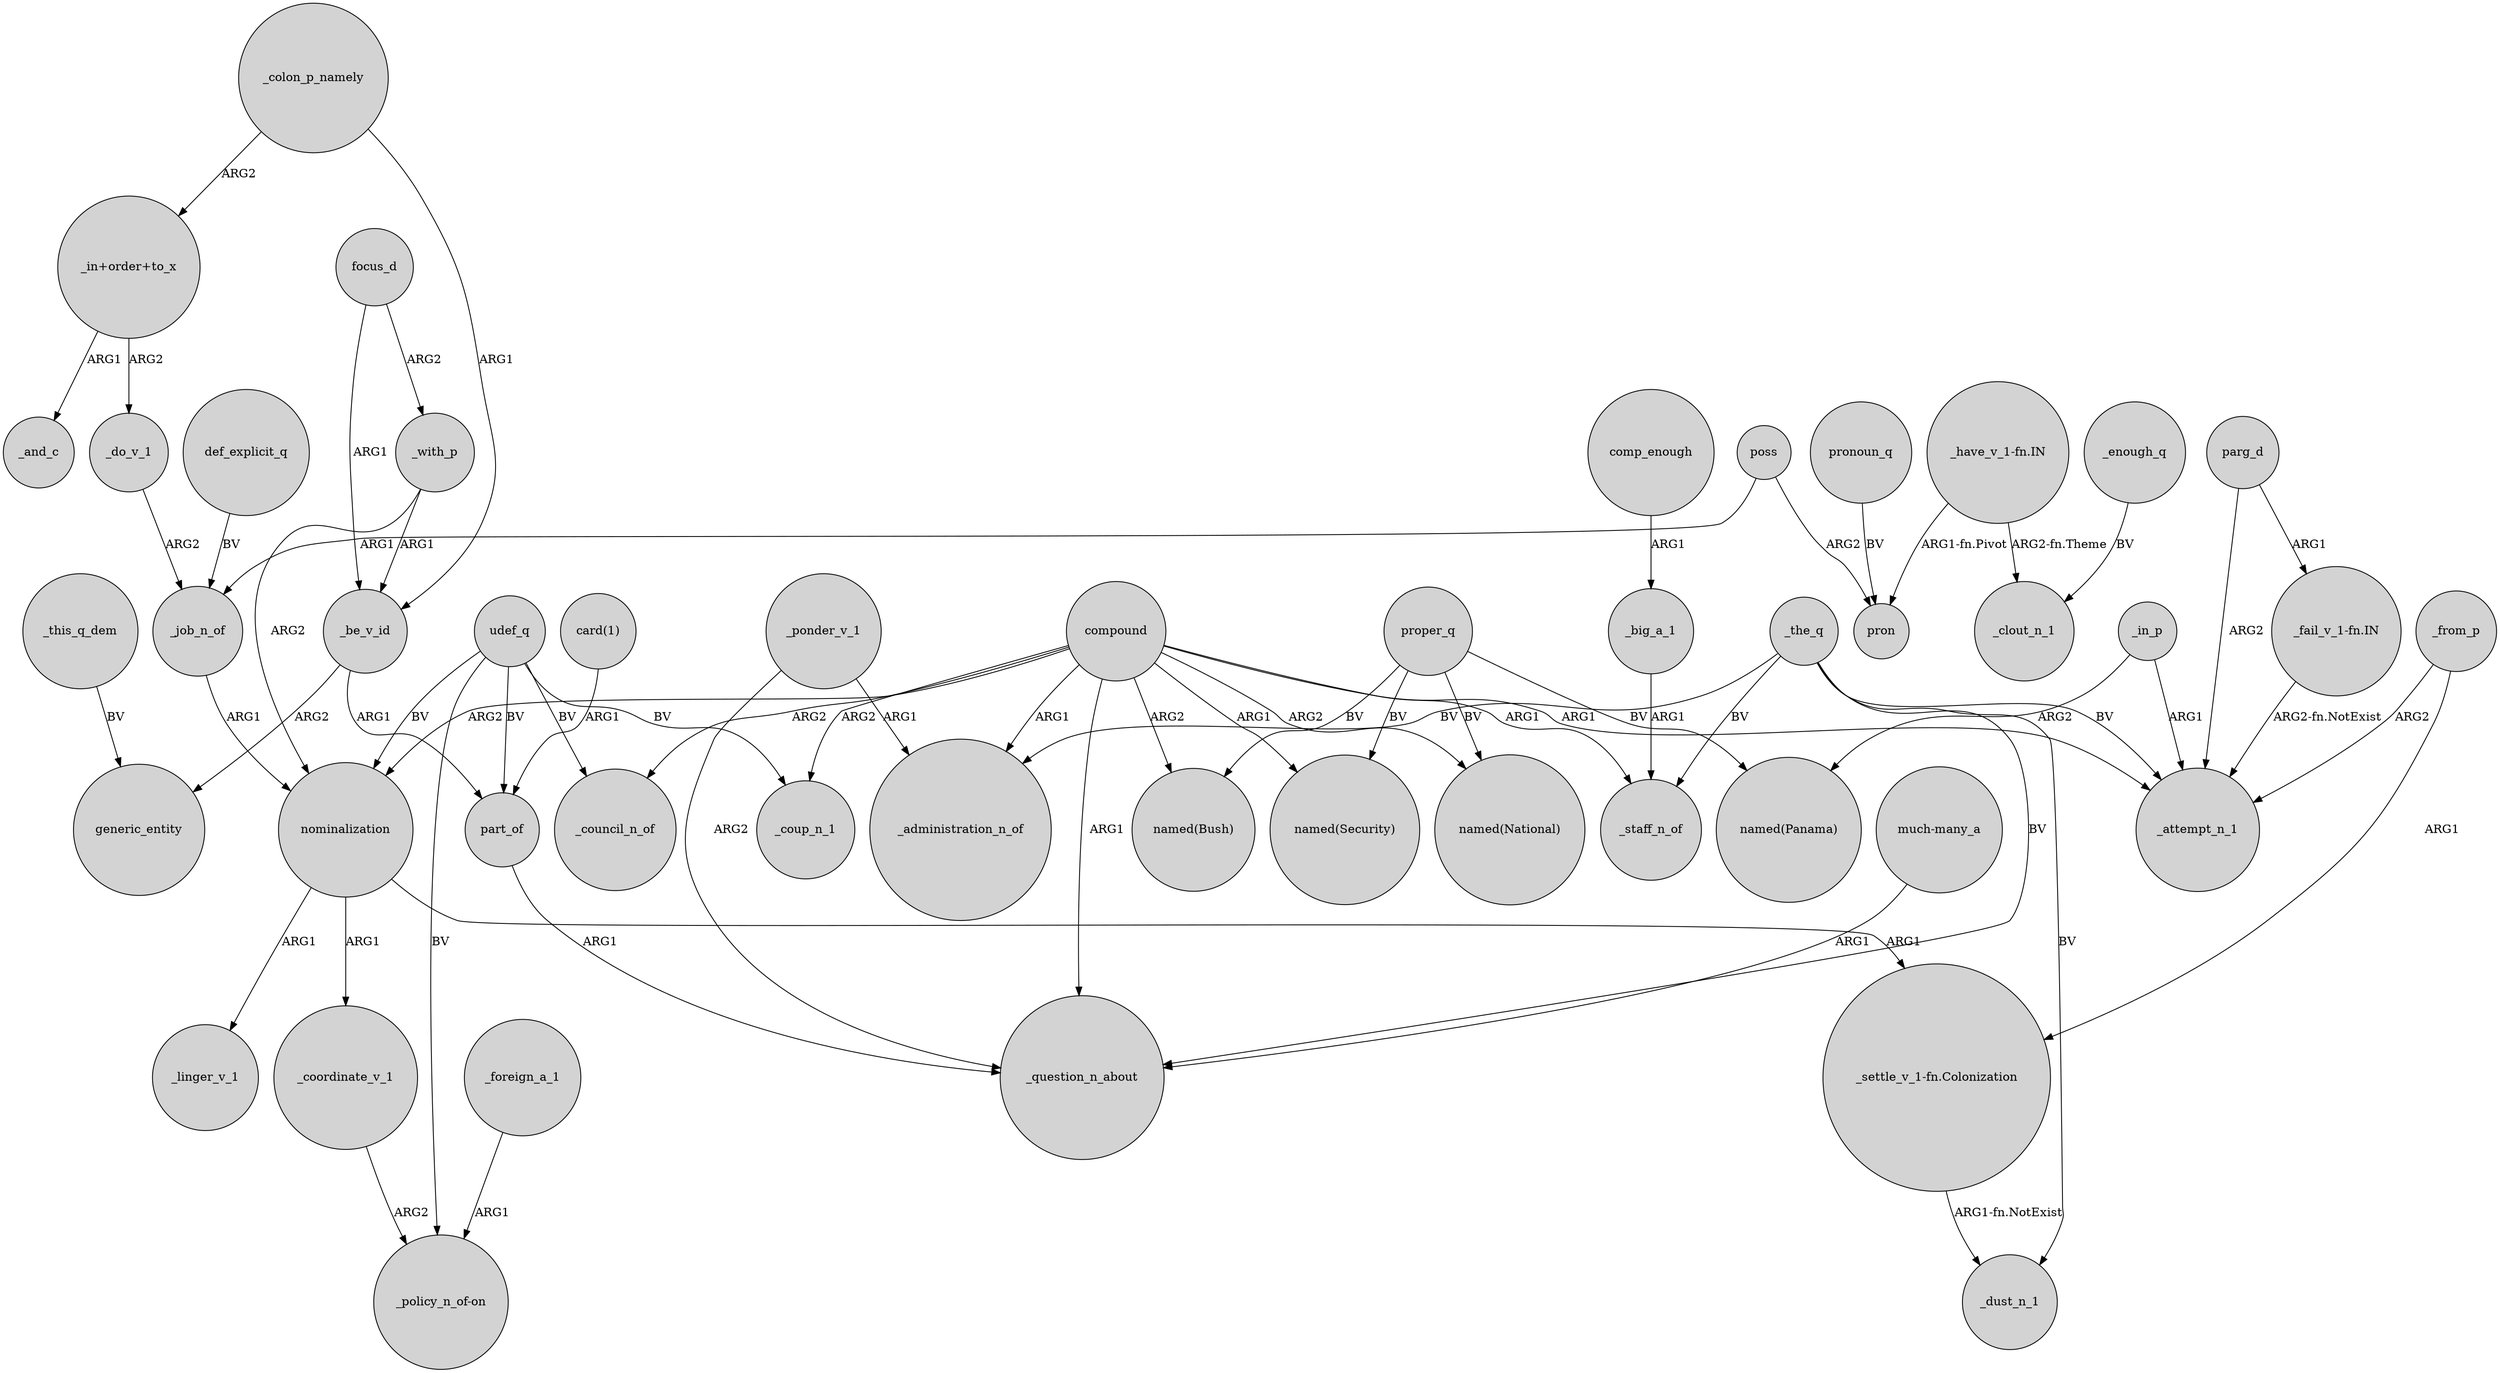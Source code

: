 digraph {
	node [shape=circle style=filled]
	_be_v_id -> part_of [label=ARG1]
	nominalization -> _coordinate_v_1 [label=ARG1]
	"_fail_v_1-fn.IN" -> _attempt_n_1 [label="ARG2-fn.NotExist"]
	udef_q -> part_of [label=BV]
	compound -> "named(Security)" [label=ARG1]
	"_have_v_1-fn.IN" -> _clout_n_1 [label="ARG2-fn.Theme"]
	compound -> _coup_n_1 [label=ARG2]
	compound -> _council_n_of [label=ARG2]
	_from_p -> _attempt_n_1 [label=ARG2]
	poss -> pron [label=ARG2]
	_with_p -> nominalization [label=ARG2]
	_the_q -> _dust_n_1 [label=BV]
	compound -> "named(Bush)" [label=ARG2]
	nominalization -> "_settle_v_1-fn.Colonization" [label=ARG1]
	compound -> _attempt_n_1 [label=ARG1]
	_colon_p_namely -> _be_v_id [label=ARG1]
	udef_q -> _council_n_of [label=BV]
	_enough_q -> _clout_n_1 [label=BV]
	compound -> _administration_n_of [label=ARG1]
	nominalization -> _linger_v_1 [label=ARG1]
	_colon_p_namely -> "_in+order+to_x" [label=ARG2]
	comp_enough -> _big_a_1 [label=ARG1]
	_job_n_of -> nominalization [label=ARG1]
	udef_q -> _coup_n_1 [label=BV]
	focus_d -> _with_p [label=ARG2]
	compound -> nominalization [label=ARG2]
	udef_q -> "_policy_n_of-on" [label=BV]
	"_have_v_1-fn.IN" -> pron [label="ARG1-fn.Pivot"]
	_be_v_id -> generic_entity [label=ARG2]
	_in_p -> "named(Panama)" [label=ARG2]
	"_in+order+to_x" -> _and_c [label=ARG1]
	proper_q -> "named(Panama)" [label=BV]
	compound -> "named(National)" [label=ARG2]
	pronoun_q -> pron [label=BV]
	_in_p -> _attempt_n_1 [label=ARG1]
	_the_q -> _attempt_n_1 [label=BV]
	focus_d -> _be_v_id [label=ARG1]
	_with_p -> _be_v_id [label=ARG1]
	_this_q_dem -> generic_entity [label=BV]
	poss -> _job_n_of [label=ARG1]
	_foreign_a_1 -> "_policy_n_of-on" [label=ARG1]
	compound -> _staff_n_of [label=ARG1]
	def_explicit_q -> _job_n_of [label=BV]
	proper_q -> "named(Bush)" [label=BV]
	_do_v_1 -> _job_n_of [label=ARG2]
	udef_q -> nominalization [label=BV]
	_ponder_v_1 -> _administration_n_of [label=ARG1]
	part_of -> _question_n_about [label=ARG1]
	"card(1)" -> part_of [label=ARG1]
	_coordinate_v_1 -> "_policy_n_of-on" [label=ARG2]
	proper_q -> "named(Security)" [label=BV]
	_from_p -> "_settle_v_1-fn.Colonization" [label=ARG1]
	"_settle_v_1-fn.Colonization" -> _dust_n_1 [label="ARG1-fn.NotExist"]
	proper_q -> "named(National)" [label=BV]
	compound -> _question_n_about [label=ARG1]
	"_in+order+to_x" -> _do_v_1 [label=ARG2]
	_big_a_1 -> _staff_n_of [label=ARG1]
	parg_d -> _attempt_n_1 [label=ARG2]
	_the_q -> _administration_n_of [label=BV]
	_the_q -> _staff_n_of [label=BV]
	parg_d -> "_fail_v_1-fn.IN" [label=ARG1]
	_the_q -> _question_n_about [label=BV]
	_ponder_v_1 -> _question_n_about [label=ARG2]
	"much-many_a" -> _question_n_about [label=ARG1]
}
